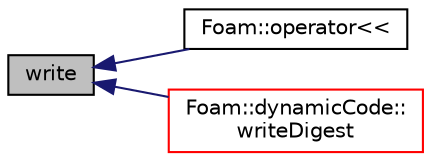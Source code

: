 digraph "write"
{
  bgcolor="transparent";
  edge [fontname="Helvetica",fontsize="10",labelfontname="Helvetica",labelfontsize="10"];
  node [fontname="Helvetica",fontsize="10",shape=record];
  rankdir="LR";
  Node76 [label="write",height=0.2,width=0.4,color="black", fillcolor="grey75", style="filled", fontcolor="black"];
  Node76 -> Node77 [dir="back",color="midnightblue",fontsize="10",style="solid",fontname="Helvetica"];
  Node77 [label="Foam::operator\<\<",height=0.2,width=0.4,color="black",URL="$a21851.html#a2d853c9ab9ca1ff01398c917c214f97a"];
  Node76 -> Node78 [dir="back",color="midnightblue",fontsize="10",style="solid",fontname="Helvetica"];
  Node78 [label="Foam::dynamicCode::\lwriteDigest",height=0.2,width=0.4,color="red",URL="$a27189.html#ab628f8171d7bdd58a9c7524e172d245a",tooltip="Write digest to Make/SHA1Digest. "];
}
